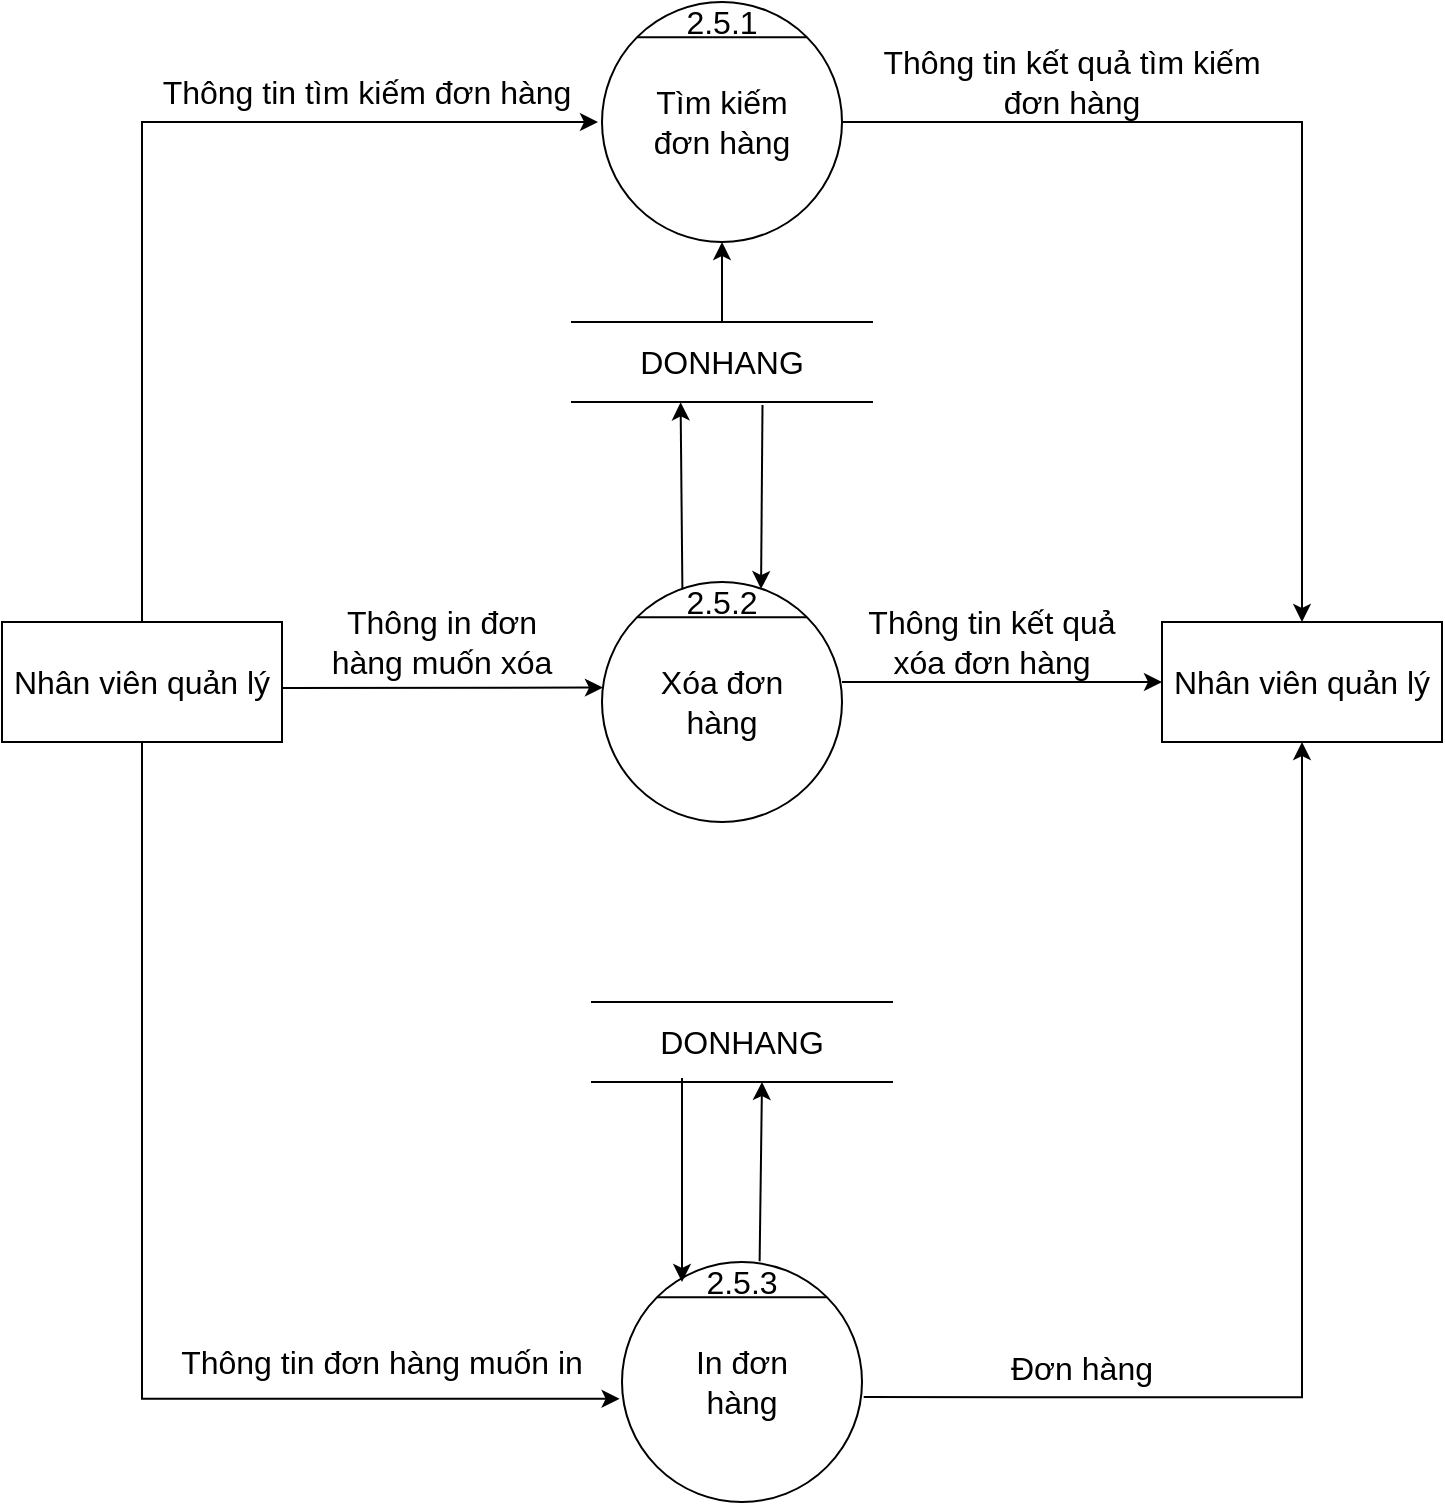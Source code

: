<mxfile version="16.4.11" type="device"><diagram id="Bzq6EB-wtk4_frPKjQrm" name="Page-1"><mxGraphModel dx="1038" dy="641" grid="1" gridSize="10" guides="1" tooltips="1" connect="1" arrows="1" fold="1" page="1" pageScale="1" pageWidth="850" pageHeight="1100" math="0" shadow="0"><root><mxCell id="0"/><mxCell id="1" parent="0"/><mxCell id="i4Gh8DciM_FoYck5qsGQ-1" value="" style="ellipse;whiteSpace=wrap;html=1;aspect=fixed;fontSize=16;" vertex="1" parent="1"><mxGeometry x="520" y="120" width="120" height="120" as="geometry"/></mxCell><mxCell id="i4Gh8DciM_FoYck5qsGQ-2" value="" style="endArrow=none;html=1;rounded=0;exitX=0;exitY=0;exitDx=0;exitDy=0;entryX=1;entryY=0;entryDx=0;entryDy=0;fontSize=16;" edge="1" parent="1" source="i4Gh8DciM_FoYck5qsGQ-1" target="i4Gh8DciM_FoYck5qsGQ-1"><mxGeometry width="50" height="50" relative="1" as="geometry"><mxPoint x="860" y="675" as="sourcePoint"/><mxPoint x="910" y="625" as="targetPoint"/></mxGeometry></mxCell><mxCell id="i4Gh8DciM_FoYck5qsGQ-3" value="Tìm kiếm đơn hàng" style="text;html=1;strokeColor=none;fillColor=none;align=center;verticalAlign=middle;whiteSpace=wrap;rounded=0;fontSize=16;" vertex="1" parent="1"><mxGeometry x="540" y="165" width="80" height="30" as="geometry"/></mxCell><mxCell id="i4Gh8DciM_FoYck5qsGQ-4" value="" style="ellipse;whiteSpace=wrap;html=1;aspect=fixed;fontSize=16;" vertex="1" parent="1"><mxGeometry x="520" y="410" width="120" height="120" as="geometry"/></mxCell><mxCell id="i4Gh8DciM_FoYck5qsGQ-5" value="" style="endArrow=none;html=1;rounded=0;exitX=0;exitY=0;exitDx=0;exitDy=0;entryX=1;entryY=0;entryDx=0;entryDy=0;fontSize=16;" edge="1" parent="1" source="i4Gh8DciM_FoYck5qsGQ-4" target="i4Gh8DciM_FoYck5qsGQ-4"><mxGeometry width="50" height="50" relative="1" as="geometry"><mxPoint x="860" y="965" as="sourcePoint"/><mxPoint x="910" y="915" as="targetPoint"/></mxGeometry></mxCell><mxCell id="i4Gh8DciM_FoYck5qsGQ-6" value="Xóa đơn hàng" style="text;html=1;strokeColor=none;fillColor=none;align=center;verticalAlign=middle;whiteSpace=wrap;rounded=0;fontSize=16;" vertex="1" parent="1"><mxGeometry x="540" y="455" width="80" height="30" as="geometry"/></mxCell><mxCell id="i4Gh8DciM_FoYck5qsGQ-7" value="" style="ellipse;whiteSpace=wrap;html=1;aspect=fixed;fontSize=16;" vertex="1" parent="1"><mxGeometry x="530" y="750" width="120" height="120" as="geometry"/></mxCell><mxCell id="i4Gh8DciM_FoYck5qsGQ-8" value="" style="endArrow=none;html=1;rounded=0;exitX=0;exitY=0;exitDx=0;exitDy=0;entryX=1;entryY=0;entryDx=0;entryDy=0;fontSize=16;" edge="1" parent="1" source="i4Gh8DciM_FoYck5qsGQ-7" target="i4Gh8DciM_FoYck5qsGQ-7"><mxGeometry width="50" height="50" relative="1" as="geometry"><mxPoint x="870" y="1305" as="sourcePoint"/><mxPoint x="920" y="1255" as="targetPoint"/></mxGeometry></mxCell><mxCell id="i4Gh8DciM_FoYck5qsGQ-9" value="&lt;font style=&quot;font-size: 16px&quot;&gt;In đơn hàng&lt;/font&gt;" style="text;html=1;strokeColor=none;fillColor=none;align=center;verticalAlign=middle;whiteSpace=wrap;rounded=0;fontSize=16;" vertex="1" parent="1"><mxGeometry x="550" y="795" width="80" height="30" as="geometry"/></mxCell><mxCell id="i4Gh8DciM_FoYck5qsGQ-10" value="Nhân viên quản lý" style="rounded=0;whiteSpace=wrap;html=1;fontSize=16;" vertex="1" parent="1"><mxGeometry x="220" y="430" width="140" height="60" as="geometry"/></mxCell><mxCell id="i4Gh8DciM_FoYck5qsGQ-11" value="Nhân viên quản lý" style="rounded=0;whiteSpace=wrap;html=1;fontSize=16;" vertex="1" parent="1"><mxGeometry x="800" y="430" width="140" height="60" as="geometry"/></mxCell><mxCell id="i4Gh8DciM_FoYck5qsGQ-12" value="&lt;font style=&quot;font-size: 16px&quot;&gt;2.5.1&lt;/font&gt;" style="text;html=1;strokeColor=none;fillColor=none;align=center;verticalAlign=middle;whiteSpace=wrap;rounded=0;" vertex="1" parent="1"><mxGeometry x="550" y="120" width="60" height="20" as="geometry"/></mxCell><mxCell id="i4Gh8DciM_FoYck5qsGQ-13" value="&lt;font style=&quot;font-size: 16px&quot;&gt;2.5.2&lt;/font&gt;" style="text;html=1;strokeColor=none;fillColor=none;align=center;verticalAlign=middle;whiteSpace=wrap;rounded=0;" vertex="1" parent="1"><mxGeometry x="560" y="410" width="40" height="20" as="geometry"/></mxCell><mxCell id="i4Gh8DciM_FoYck5qsGQ-14" value="&lt;font style=&quot;font-size: 16px&quot;&gt;2.5.3&lt;/font&gt;" style="text;html=1;strokeColor=none;fillColor=none;align=center;verticalAlign=middle;whiteSpace=wrap;rounded=0;" vertex="1" parent="1"><mxGeometry x="560" y="750" width="60" height="20" as="geometry"/></mxCell><mxCell id="i4Gh8DciM_FoYck5qsGQ-15" value="" style="edgeStyle=segmentEdgeStyle;endArrow=classic;html=1;rounded=0;fontSize=16;exitX=0.5;exitY=0;exitDx=0;exitDy=0;" edge="1" parent="1" source="i4Gh8DciM_FoYck5qsGQ-10"><mxGeometry width="50" height="50" relative="1" as="geometry"><mxPoint x="610" y="420" as="sourcePoint"/><mxPoint x="518.0" y="180" as="targetPoint"/><Array as="points"><mxPoint x="290" y="180"/><mxPoint x="518" y="180"/></Array></mxGeometry></mxCell><mxCell id="i4Gh8DciM_FoYck5qsGQ-16" value="" style="endArrow=classic;html=1;rounded=0;fontSize=16;entryX=0.004;entryY=0.44;entryDx=0;entryDy=0;entryPerimeter=0;" edge="1" parent="1" target="i4Gh8DciM_FoYck5qsGQ-4"><mxGeometry width="50" height="50" relative="1" as="geometry"><mxPoint x="360" y="463" as="sourcePoint"/><mxPoint x="660" y="455" as="targetPoint"/></mxGeometry></mxCell><mxCell id="i4Gh8DciM_FoYck5qsGQ-17" value="" style="edgeStyle=segmentEdgeStyle;endArrow=classic;html=1;rounded=0;fontSize=16;exitX=0.5;exitY=1;exitDx=0;exitDy=0;entryX=-0.01;entryY=0.57;entryDx=0;entryDy=0;entryPerimeter=0;" edge="1" parent="1" source="i4Gh8DciM_FoYck5qsGQ-10" target="i4Gh8DciM_FoYck5qsGQ-7"><mxGeometry width="50" height="50" relative="1" as="geometry"><mxPoint x="610" y="605" as="sourcePoint"/><mxPoint x="660" y="555" as="targetPoint"/><Array as="points"><mxPoint x="290" y="818"/></Array></mxGeometry></mxCell><mxCell id="i4Gh8DciM_FoYck5qsGQ-18" value="" style="edgeStyle=segmentEdgeStyle;endArrow=classic;html=1;rounded=0;fontSize=16;exitX=1;exitY=0.5;exitDx=0;exitDy=0;entryX=0.5;entryY=0;entryDx=0;entryDy=0;" edge="1" parent="1" source="i4Gh8DciM_FoYck5qsGQ-1" target="i4Gh8DciM_FoYck5qsGQ-11"><mxGeometry width="50" height="50" relative="1" as="geometry"><mxPoint x="790" y="315" as="sourcePoint"/><mxPoint x="1018.0" y="150" as="targetPoint"/><Array as="points"><mxPoint x="870" y="180"/></Array></mxGeometry></mxCell><mxCell id="i4Gh8DciM_FoYck5qsGQ-19" value="" style="endArrow=classic;html=1;rounded=0;fontSize=16;entryX=0;entryY=0.5;entryDx=0;entryDy=0;" edge="1" parent="1" target="i4Gh8DciM_FoYck5qsGQ-11"><mxGeometry width="50" height="50" relative="1" as="geometry"><mxPoint x="640" y="460" as="sourcePoint"/><mxPoint x="660" y="455" as="targetPoint"/></mxGeometry></mxCell><mxCell id="i4Gh8DciM_FoYck5qsGQ-20" value="" style="edgeStyle=segmentEdgeStyle;endArrow=classic;html=1;rounded=0;fontSize=16;exitX=1.007;exitY=0.563;exitDx=0;exitDy=0;exitPerimeter=0;entryX=0.5;entryY=1;entryDx=0;entryDy=0;" edge="1" parent="1" source="i4Gh8DciM_FoYck5qsGQ-7" target="i4Gh8DciM_FoYck5qsGQ-11"><mxGeometry width="50" height="50" relative="1" as="geometry"><mxPoint x="610" y="505" as="sourcePoint"/><mxPoint x="660" y="455" as="targetPoint"/></mxGeometry></mxCell><mxCell id="i4Gh8DciM_FoYck5qsGQ-21" value="DONHANG" style="shape=partialRectangle;whiteSpace=wrap;html=1;left=0;right=0;fillColor=none;fontSize=16;" vertex="1" parent="1"><mxGeometry x="505" y="280" width="150" height="40" as="geometry"/></mxCell><mxCell id="i4Gh8DciM_FoYck5qsGQ-22" value="Thông tin tìm kiếm đơn hàng" style="text;html=1;strokeColor=none;fillColor=none;align=center;verticalAlign=middle;whiteSpace=wrap;rounded=0;fontSize=16;" vertex="1" parent="1"><mxGeometry x="290" y="150" width="225" height="30" as="geometry"/></mxCell><mxCell id="i4Gh8DciM_FoYck5qsGQ-23" value="Thông tin kết quả tìm kiếm đơn hàng" style="text;html=1;strokeColor=none;fillColor=none;align=center;verticalAlign=middle;whiteSpace=wrap;rounded=0;fontSize=16;" vertex="1" parent="1"><mxGeometry x="650" y="140" width="210" height="40" as="geometry"/></mxCell><mxCell id="i4Gh8DciM_FoYck5qsGQ-24" value="DONHANG" style="shape=partialRectangle;whiteSpace=wrap;html=1;left=0;right=0;fillColor=none;fontSize=16;" vertex="1" parent="1"><mxGeometry x="515" y="620" width="150" height="40" as="geometry"/></mxCell><mxCell id="i4Gh8DciM_FoYck5qsGQ-25" value="" style="endArrow=classic;html=1;rounded=0;fontSize=16;entryX=0.5;entryY=1;entryDx=0;entryDy=0;exitX=0.5;exitY=0;exitDx=0;exitDy=0;" edge="1" parent="1" source="i4Gh8DciM_FoYck5qsGQ-21" target="i4Gh8DciM_FoYck5qsGQ-1"><mxGeometry width="50" height="50" relative="1" as="geometry"><mxPoint x="610" y="480" as="sourcePoint"/><mxPoint x="660" y="430" as="targetPoint"/></mxGeometry></mxCell><mxCell id="i4Gh8DciM_FoYck5qsGQ-26" value="" style="endArrow=classic;html=1;rounded=0;fontSize=16;exitX=0.005;exitY=0.185;exitDx=0;exitDy=0;exitPerimeter=0;entryX=0.362;entryY=1.004;entryDx=0;entryDy=0;entryPerimeter=0;" edge="1" parent="1" source="i4Gh8DciM_FoYck5qsGQ-13" target="i4Gh8DciM_FoYck5qsGQ-21"><mxGeometry width="50" height="50" relative="1" as="geometry"><mxPoint x="562" y="410" as="sourcePoint"/><mxPoint x="562" y="320" as="targetPoint"/></mxGeometry></mxCell><mxCell id="i4Gh8DciM_FoYck5qsGQ-27" value="" style="endArrow=classic;html=1;rounded=0;fontSize=16;exitX=0.635;exitY=1.037;exitDx=0;exitDy=0;exitPerimeter=0;entryX=0.988;entryY=0.176;entryDx=0;entryDy=0;entryPerimeter=0;" edge="1" parent="1" source="i4Gh8DciM_FoYck5qsGQ-21" target="i4Gh8DciM_FoYck5qsGQ-13"><mxGeometry width="50" height="50" relative="1" as="geometry"><mxPoint x="570" y="410" as="sourcePoint"/><mxPoint x="620" y="360" as="targetPoint"/></mxGeometry></mxCell><mxCell id="i4Gh8DciM_FoYck5qsGQ-30" value="" style="endArrow=classic;html=1;rounded=0;fontSize=16;entryX=0.362;entryY=1.004;entryDx=0;entryDy=0;entryPerimeter=0;exitX=0.647;exitY=-0.02;exitDx=0;exitDy=0;exitPerimeter=0;" edge="1" parent="1" source="i4Gh8DciM_FoYck5qsGQ-14"><mxGeometry width="50" height="50" relative="1" as="geometry"><mxPoint x="600" y="754" as="sourcePoint"/><mxPoint x="600" y="660.0" as="targetPoint"/></mxGeometry></mxCell><mxCell id="i4Gh8DciM_FoYck5qsGQ-31" value="" style="endArrow=classic;html=1;rounded=0;fontSize=16;entryX=0;entryY=0.5;entryDx=0;entryDy=0;" edge="1" parent="1" target="i4Gh8DciM_FoYck5qsGQ-14"><mxGeometry width="50" height="50" relative="1" as="geometry"><mxPoint x="560" y="658" as="sourcePoint"/><mxPoint x="560" y="750.0" as="targetPoint"/></mxGeometry></mxCell><mxCell id="i4Gh8DciM_FoYck5qsGQ-32" value="Thông in đơn hàng muốn xóa" style="text;html=1;strokeColor=none;fillColor=none;align=center;verticalAlign=middle;whiteSpace=wrap;rounded=0;fontSize=16;" vertex="1" parent="1"><mxGeometry x="375" y="425" width="130" height="30" as="geometry"/></mxCell><mxCell id="i4Gh8DciM_FoYck5qsGQ-33" value="Thông tin kết quả xóa đơn hàng" style="text;html=1;strokeColor=none;fillColor=none;align=center;verticalAlign=middle;whiteSpace=wrap;rounded=0;fontSize=16;" vertex="1" parent="1"><mxGeometry x="650" y="420" width="130" height="40" as="geometry"/></mxCell><mxCell id="i4Gh8DciM_FoYck5qsGQ-34" style="edgeStyle=orthogonalEdgeStyle;rounded=0;orthogonalLoop=1;jettySize=auto;html=1;exitX=0.5;exitY=1;exitDx=0;exitDy=0;fontSize=16;" edge="1" parent="1" source="i4Gh8DciM_FoYck5qsGQ-33" target="i4Gh8DciM_FoYck5qsGQ-33"><mxGeometry relative="1" as="geometry"/></mxCell><mxCell id="i4Gh8DciM_FoYck5qsGQ-35" value="Thông tin đơn hàng muốn in" style="text;html=1;strokeColor=none;fillColor=none;align=center;verticalAlign=middle;whiteSpace=wrap;rounded=0;fontSize=16;" vertex="1" parent="1"><mxGeometry x="300" y="785" width="220" height="30" as="geometry"/></mxCell><mxCell id="i4Gh8DciM_FoYck5qsGQ-36" value="Đơn hàng" style="text;html=1;strokeColor=none;fillColor=none;align=center;verticalAlign=middle;whiteSpace=wrap;rounded=0;fontSize=16;" vertex="1" parent="1"><mxGeometry x="670" y="790" width="180" height="25" as="geometry"/></mxCell></root></mxGraphModel></diagram></mxfile>